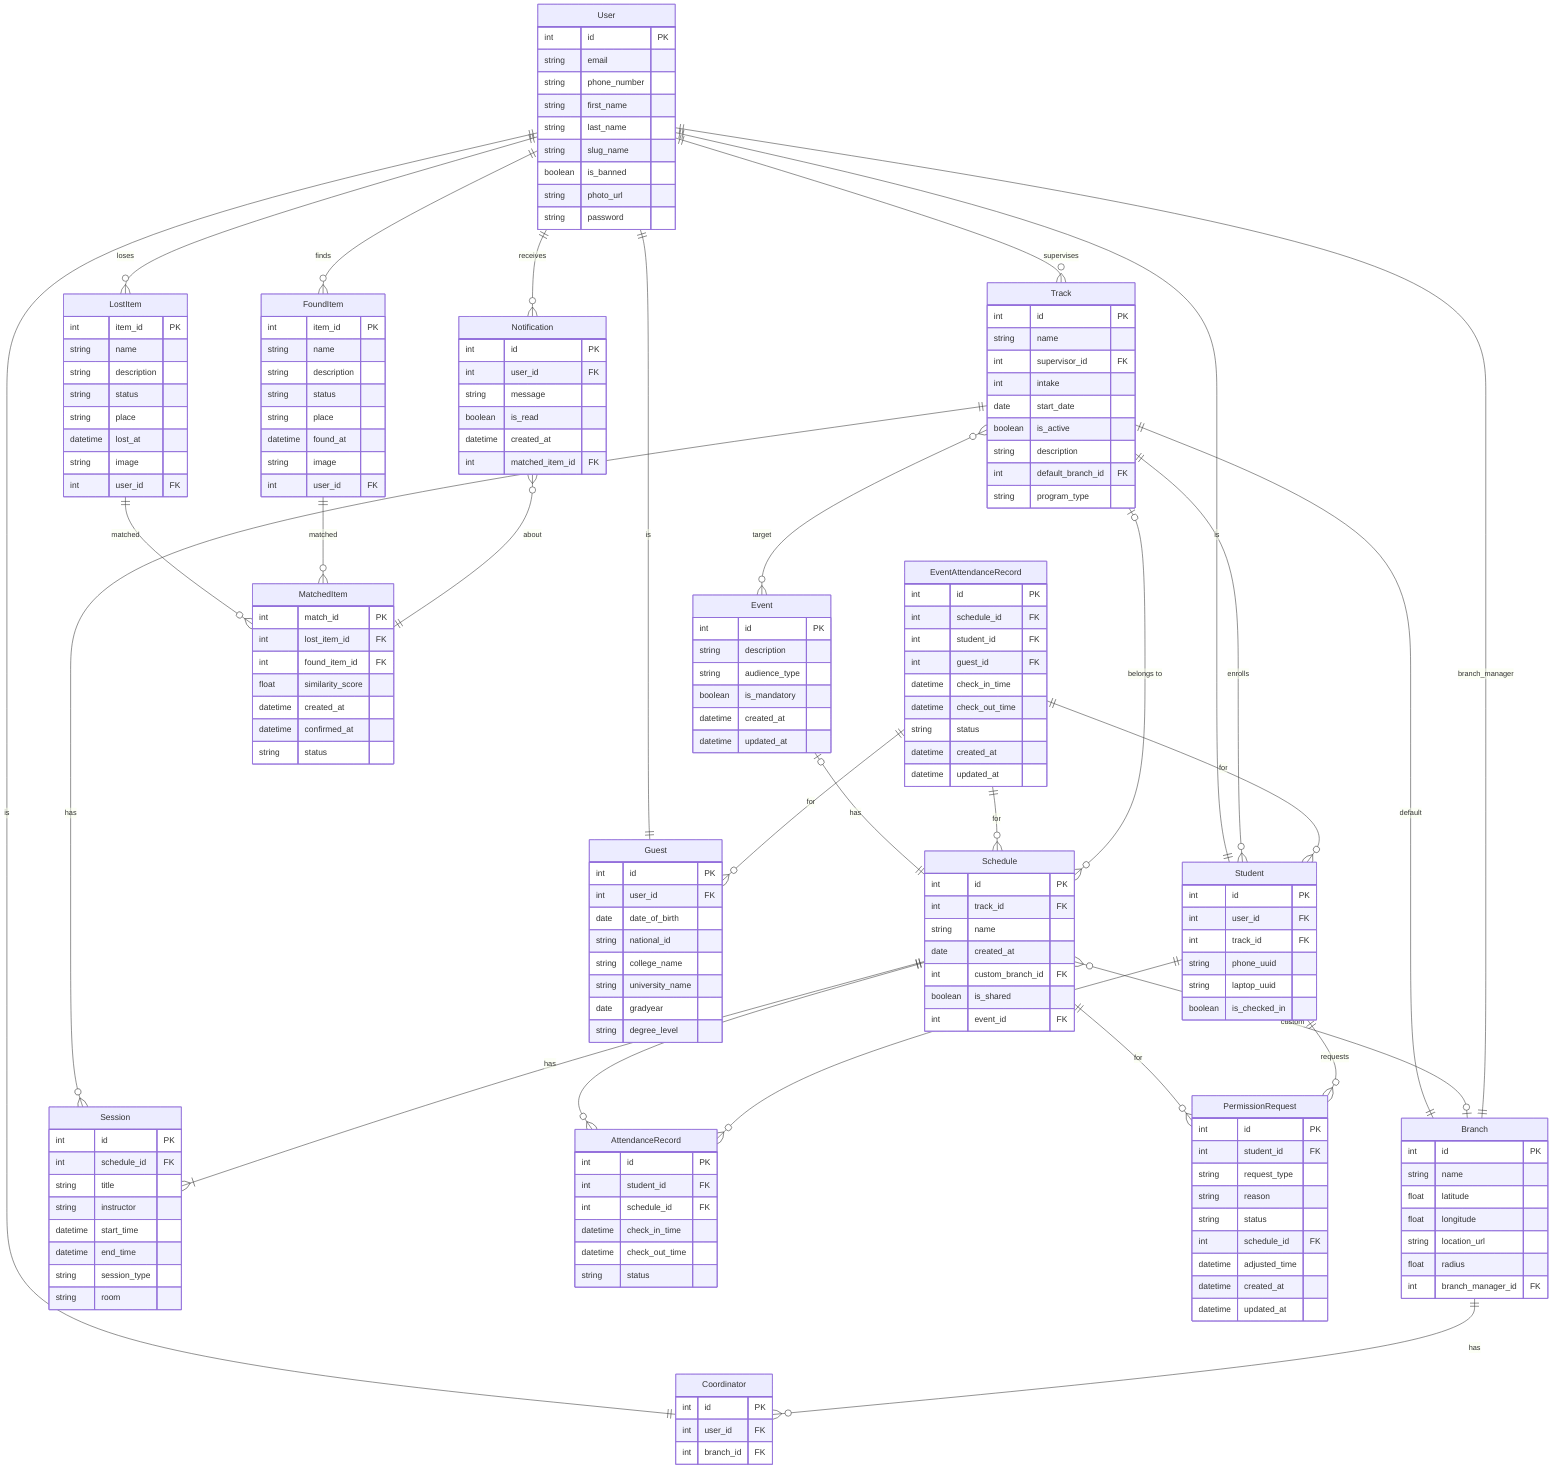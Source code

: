 erDiagram
    User {
        int id PK
        string email
        string phone_number
        string first_name
        string last_name
        string slug_name
        boolean is_banned
        string photo_url
        string password
    }
    Branch {
        int id PK
        string name
        float latitude
        float longitude
        string location_url
        float radius
        int branch_manager_id FK
    }
    Coordinator {
        int id PK
        int user_id FK
        int branch_id FK
    }
    Track {
        int id PK
        string name
        int supervisor_id FK
        int intake
        date start_date
        boolean is_active
        string description
        int default_branch_id FK
        string program_type
    }
    Event {
        int id PK
        string description
        string audience_type
        boolean is_mandatory
        datetime created_at
        datetime updated_at
    }
    Schedule {
        int id PK
        int track_id FK
        string name
        date created_at
        int custom_branch_id FK
        boolean is_shared
        int event_id FK
    }
    Session {
        int id PK
        int schedule_id FK
        string title
        string instructor
        datetime start_time
        datetime end_time
        string session_type
        string room
    }
    Student {
        int id PK
        int user_id FK
        int track_id FK
        string phone_uuid
        string laptop_uuid
        boolean is_checked_in
    }
    AttendanceRecord {
        int id PK
        int student_id FK
        int schedule_id FK
        datetime check_in_time
        datetime check_out_time
        string status
    }
    PermissionRequest {
        int id PK
        int student_id FK
        string request_type
        string reason
        string status
        int schedule_id FK
        datetime adjusted_time
        datetime created_at
        datetime updated_at
    }
    Guest {
        int id PK
        int user_id FK
        date date_of_birth
        string national_id
        string college_name
        string university_name
        date gradyear
        string degree_level
    }
    EventAttendanceRecord {
        int id PK
        int schedule_id FK
        int student_id FK
        int guest_id FK
        datetime check_in_time
        datetime check_out_time
        string status
        datetime created_at
        datetime updated_at
    }
    LostItem {
        int item_id PK
        string name
        string description
        string status
        string place
        datetime lost_at
        string image
        int user_id FK
    }
    FoundItem {
        int item_id PK
        string name
        string description
        string status
        string place
        datetime found_at
        string image
        int user_id FK
    }
    MatchedItem {
        int match_id PK
        int lost_item_id FK
        int found_item_id FK
        float similarity_score
        datetime created_at
        datetime confirmed_at
        string status
    }
    Notification {
        int id PK
        int user_id FK
        string message
        boolean is_read
        datetime created_at
        int matched_item_id FK
    }

    %% Relationships
    User ||--o{ Track : "supervises"
    User ||--o{ LostItem : "loses"
    User ||--o{ FoundItem : "finds"
    User ||--o{ Notification : "receives"
    User ||--|| Student : "is"
    User ||--|| Guest : "is"
    User ||--|| Coordinator : "is"
    Branch ||--|| User : "branch_manager"
    Branch ||--o{ Coordinator : "has"
    Track ||--o{ Student : "enrolls"
    Track ||--o{ Session : "has"
    Track ||--|| Branch : "default"
    Track }o--o{ Event : "target"
    Schedule ||--|{ Session : "has"
    Schedule ||--o{ AttendanceRecord : "for"
    Schedule ||--o{ PermissionRequest : "for"
    Schedule }o--o| Track : "belongs to"
    Schedule }o--o| Branch : "custom"
    Student ||--o{ AttendanceRecord : "has"
    Student ||--o{ PermissionRequest : "requests"
    Event |o--|| Schedule : "has"
    EventAttendanceRecord ||--o{ Schedule : "for"
    EventAttendanceRecord ||--o{ Student : "for"
    EventAttendanceRecord ||--o{ Guest : "for"
    LostItem ||--o{ MatchedItem : "matched"
    FoundItem ||--o{ MatchedItem : "matched"
    Notification }o--|| MatchedItem : "about"